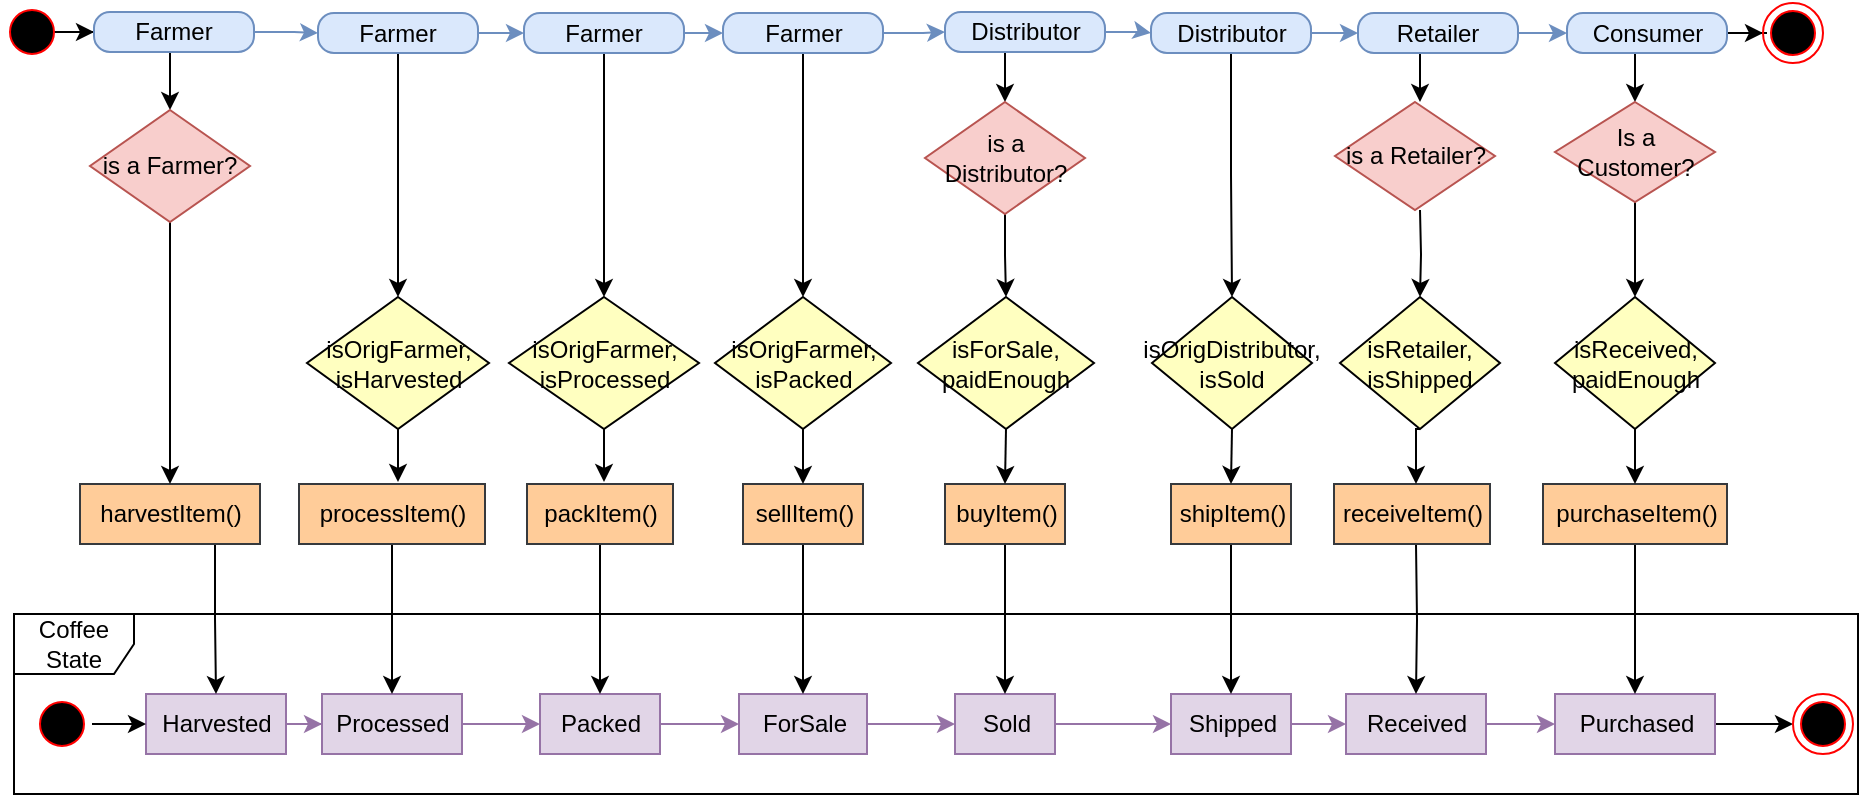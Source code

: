<mxfile version="11.0.5" type="device"><diagram id="wGgjDvkPg-ghI9X9yPXX" name="Page-1"><mxGraphModel dx="782" dy="377" grid="1" gridSize="10" guides="1" tooltips="1" connect="1" arrows="1" fold="1" page="1" pageScale="1" pageWidth="1100" pageHeight="850" math="0" shadow="0"><root><mxCell id="0"/><mxCell id="1" parent="0"/><mxCell id="OQyBeEyh00q2s43Rbxd1-46" value="Coffee State" style="shape=umlFrame;whiteSpace=wrap;html=1;fillColor=none;" parent="1" vertex="1"><mxGeometry x="8" y="336" width="922" height="90" as="geometry"/></mxCell><mxCell id="OQyBeEyh00q2s43Rbxd1-15" value="" style="edgeStyle=orthogonalEdgeStyle;rounded=0;orthogonalLoop=1;jettySize=auto;html=1;" parent="1" source="OQyBeEyh00q2s43Rbxd1-1" target="OQyBeEyh00q2s43Rbxd1-3" edge="1"><mxGeometry relative="1" as="geometry"/></mxCell><mxCell id="OQyBeEyh00q2s43Rbxd1-1" value="" style="ellipse;html=1;shape=startState;fillColor=#000000;strokeColor=#ff0000;" parent="1" vertex="1"><mxGeometry x="2" y="30" width="30" height="30" as="geometry"/></mxCell><mxCell id="OQyBeEyh00q2s43Rbxd1-60" style="edgeStyle=orthogonalEdgeStyle;rounded=0;orthogonalLoop=1;jettySize=auto;html=1;exitX=0.5;exitY=1;exitDx=0;exitDy=0;entryX=0.5;entryY=0;entryDx=0;entryDy=0;" parent="1" source="OQyBeEyh00q2s43Rbxd1-3" target="wAFepIqaKwi_Xob22atB-1" edge="1"><mxGeometry relative="1" as="geometry"/></mxCell><mxCell id="wAFepIqaKwi_Xob22atB-53" value="" style="edgeStyle=orthogonalEdgeStyle;rounded=0;orthogonalLoop=1;jettySize=auto;html=1;fillColor=#dae8fc;strokeColor=#6c8ebf;" edge="1" parent="1" source="OQyBeEyh00q2s43Rbxd1-3" target="OQyBeEyh00q2s43Rbxd1-6"><mxGeometry relative="1" as="geometry"/></mxCell><mxCell id="OQyBeEyh00q2s43Rbxd1-3" value="Farmer" style="rounded=1;whiteSpace=wrap;html=1;arcSize=40;fillColor=#dae8fc;strokeColor=#6c8ebf;" parent="1" vertex="1"><mxGeometry x="48" y="35" width="80" height="20" as="geometry"/></mxCell><mxCell id="OQyBeEyh00q2s43Rbxd1-28" value="" style="edgeStyle=orthogonalEdgeStyle;rounded=0;orthogonalLoop=1;jettySize=auto;html=1;fillColor=#e1d5e7;strokeColor=#9673a6;" parent="1" source="OQyBeEyh00q2s43Rbxd1-5" target="OQyBeEyh00q2s43Rbxd1-18" edge="1"><mxGeometry relative="1" as="geometry"/></mxCell><mxCell id="OQyBeEyh00q2s43Rbxd1-5" value="Harvested" style="html=1;fillColor=#e1d5e7;strokeColor=#9673a6;" parent="1" vertex="1"><mxGeometry x="74" y="376" width="70" height="30" as="geometry"/></mxCell><mxCell id="OQyBeEyh00q2s43Rbxd1-14" value="" style="edgeStyle=orthogonalEdgeStyle;rounded=0;orthogonalLoop=1;jettySize=auto;html=1;fillColor=#dae8fc;strokeColor=#6c8ebf;" parent="1" source="OQyBeEyh00q2s43Rbxd1-6" target="OQyBeEyh00q2s43Rbxd1-9" edge="1"><mxGeometry relative="1" as="geometry"/></mxCell><mxCell id="OQyBeEyh00q2s43Rbxd1-69" style="edgeStyle=orthogonalEdgeStyle;rounded=0;orthogonalLoop=1;jettySize=auto;html=1;exitX=0.5;exitY=1;exitDx=0;exitDy=0;entryX=0.5;entryY=0;entryDx=0;entryDy=0;" parent="1" source="OQyBeEyh00q2s43Rbxd1-6" target="OQyBeEyh00q2s43Rbxd1-66" edge="1"><mxGeometry relative="1" as="geometry"/></mxCell><mxCell id="OQyBeEyh00q2s43Rbxd1-6" value="Farmer" style="rounded=1;whiteSpace=wrap;html=1;arcSize=40;fillColor=#dae8fc;strokeColor=#6c8ebf;" parent="1" vertex="1"><mxGeometry x="160" y="35.5" width="80" height="20" as="geometry"/></mxCell><mxCell id="OQyBeEyh00q2s43Rbxd1-71" style="edgeStyle=orthogonalEdgeStyle;rounded=0;orthogonalLoop=1;jettySize=auto;html=1;exitX=0.5;exitY=1;exitDx=0;exitDy=0;entryX=0.5;entryY=0;entryDx=0;entryDy=0;" parent="1" source="OQyBeEyh00q2s43Rbxd1-9" target="OQyBeEyh00q2s43Rbxd1-70" edge="1"><mxGeometry relative="1" as="geometry"><mxPoint x="289" y="80" as="targetPoint"/></mxGeometry></mxCell><mxCell id="OQyBeEyh00q2s43Rbxd1-77" style="edgeStyle=orthogonalEdgeStyle;rounded=0;orthogonalLoop=1;jettySize=auto;html=1;exitX=1;exitY=0.5;exitDx=0;exitDy=0;entryX=0;entryY=0.5;entryDx=0;entryDy=0;fillColor=#dae8fc;strokeColor=#6c8ebf;" parent="1" source="OQyBeEyh00q2s43Rbxd1-9" target="OQyBeEyh00q2s43Rbxd1-76" edge="1"><mxGeometry relative="1" as="geometry"/></mxCell><mxCell id="OQyBeEyh00q2s43Rbxd1-9" value="Farmer" style="rounded=1;whiteSpace=wrap;html=1;arcSize=40;fillColor=#dae8fc;strokeColor=#6c8ebf;" parent="1" vertex="1"><mxGeometry x="263" y="35.5" width="80" height="20" as="geometry"/></mxCell><mxCell id="OQyBeEyh00q2s43Rbxd1-40" style="edgeStyle=orthogonalEdgeStyle;rounded=0;orthogonalLoop=1;jettySize=auto;html=1;exitX=1;exitY=0.5;exitDx=0;exitDy=0;entryX=0;entryY=0.5;entryDx=0;entryDy=0;" parent="1" source="OQyBeEyh00q2s43Rbxd1-16" target="OQyBeEyh00q2s43Rbxd1-5" edge="1"><mxGeometry relative="1" as="geometry"/></mxCell><mxCell id="OQyBeEyh00q2s43Rbxd1-16" value="" style="ellipse;html=1;shape=startState;fillColor=#000000;strokeColor=#ff0000;" parent="1" vertex="1"><mxGeometry x="17" y="376" width="30" height="30" as="geometry"/></mxCell><mxCell id="OQyBeEyh00q2s43Rbxd1-29" value="" style="edgeStyle=orthogonalEdgeStyle;rounded=0;orthogonalLoop=1;jettySize=auto;html=1;fillColor=#e1d5e7;strokeColor=#9673a6;" parent="1" source="OQyBeEyh00q2s43Rbxd1-18" target="OQyBeEyh00q2s43Rbxd1-21" edge="1"><mxGeometry relative="1" as="geometry"/></mxCell><mxCell id="OQyBeEyh00q2s43Rbxd1-18" value="Processed" style="html=1;fillColor=#e1d5e7;strokeColor=#9673a6;" parent="1" vertex="1"><mxGeometry x="162" y="376" width="70" height="30" as="geometry"/></mxCell><mxCell id="OQyBeEyh00q2s43Rbxd1-32" style="edgeStyle=orthogonalEdgeStyle;rounded=0;orthogonalLoop=1;jettySize=auto;html=1;exitX=1;exitY=0.5;exitDx=0;exitDy=0;entryX=0;entryY=0.5;entryDx=0;entryDy=0;fillColor=#e1d5e7;strokeColor=#9673a6;" parent="1" source="OQyBeEyh00q2s43Rbxd1-19" target="OQyBeEyh00q2s43Rbxd1-22" edge="1"><mxGeometry relative="1" as="geometry"/></mxCell><mxCell id="OQyBeEyh00q2s43Rbxd1-19" value="ForSale" style="html=1;fillColor=#e1d5e7;strokeColor=#9673a6;" parent="1" vertex="1"><mxGeometry x="370.5" y="376" width="64" height="30" as="geometry"/></mxCell><mxCell id="OQyBeEyh00q2s43Rbxd1-31" style="edgeStyle=orthogonalEdgeStyle;rounded=0;orthogonalLoop=1;jettySize=auto;html=1;exitX=1;exitY=0.5;exitDx=0;exitDy=0;entryX=0;entryY=0.5;entryDx=0;entryDy=0;fillColor=#e1d5e7;strokeColor=#9673a6;" parent="1" source="OQyBeEyh00q2s43Rbxd1-21" target="OQyBeEyh00q2s43Rbxd1-19" edge="1"><mxGeometry relative="1" as="geometry"/></mxCell><mxCell id="OQyBeEyh00q2s43Rbxd1-21" value="&lt;div&gt;Packed&lt;/div&gt;" style="html=1;fillColor=#e1d5e7;strokeColor=#9673a6;" parent="1" vertex="1"><mxGeometry x="271" y="376" width="60" height="30" as="geometry"/></mxCell><mxCell id="OQyBeEyh00q2s43Rbxd1-33" style="edgeStyle=orthogonalEdgeStyle;rounded=0;orthogonalLoop=1;jettySize=auto;html=1;exitX=1;exitY=0.5;exitDx=0;exitDy=0;entryX=0;entryY=0.5;entryDx=0;entryDy=0;fillColor=#e1d5e7;strokeColor=#9673a6;" parent="1" source="OQyBeEyh00q2s43Rbxd1-22" target="OQyBeEyh00q2s43Rbxd1-25" edge="1"><mxGeometry relative="1" as="geometry"/></mxCell><mxCell id="OQyBeEyh00q2s43Rbxd1-22" value="Sold" style="html=1;fillColor=#e1d5e7;strokeColor=#9673a6;" parent="1" vertex="1"><mxGeometry x="478.5" y="376" width="50" height="30" as="geometry"/></mxCell><mxCell id="OQyBeEyh00q2s43Rbxd1-36" style="edgeStyle=orthogonalEdgeStyle;rounded=0;orthogonalLoop=1;jettySize=auto;html=1;exitX=1;exitY=0.5;exitDx=0;exitDy=0;entryX=0;entryY=0.5;entryDx=0;entryDy=0;fillColor=#e1d5e7;strokeColor=#9673a6;" parent="1" source="OQyBeEyh00q2s43Rbxd1-23" target="OQyBeEyh00q2s43Rbxd1-26" edge="1"><mxGeometry relative="1" as="geometry"/></mxCell><mxCell id="OQyBeEyh00q2s43Rbxd1-23" value="Received" style="html=1;fillColor=#e1d5e7;strokeColor=#9673a6;" parent="1" vertex="1"><mxGeometry x="674" y="376" width="70" height="30" as="geometry"/></mxCell><mxCell id="OQyBeEyh00q2s43Rbxd1-35" style="edgeStyle=orthogonalEdgeStyle;rounded=0;orthogonalLoop=1;jettySize=auto;html=1;exitX=1;exitY=0.5;exitDx=0;exitDy=0;entryX=0;entryY=0.5;entryDx=0;entryDy=0;fillColor=#e1d5e7;strokeColor=#9673a6;" parent="1" source="OQyBeEyh00q2s43Rbxd1-25" target="OQyBeEyh00q2s43Rbxd1-23" edge="1"><mxGeometry relative="1" as="geometry"/></mxCell><mxCell id="OQyBeEyh00q2s43Rbxd1-25" value="Shipped" style="html=1;fillColor=#e1d5e7;strokeColor=#9673a6;" parent="1" vertex="1"><mxGeometry x="586.5" y="376" width="60" height="30" as="geometry"/></mxCell><mxCell id="OQyBeEyh00q2s43Rbxd1-50" style="edgeStyle=orthogonalEdgeStyle;rounded=0;orthogonalLoop=1;jettySize=auto;html=1;exitX=1;exitY=0.5;exitDx=0;exitDy=0;entryX=0;entryY=0.5;entryDx=0;entryDy=0;" parent="1" source="OQyBeEyh00q2s43Rbxd1-26" target="OQyBeEyh00q2s43Rbxd1-47" edge="1"><mxGeometry relative="1" as="geometry"/></mxCell><mxCell id="OQyBeEyh00q2s43Rbxd1-26" value="Purchased" style="html=1;fillColor=#e1d5e7;strokeColor=#9673a6;" parent="1" vertex="1"><mxGeometry x="778.5" y="376" width="80" height="30" as="geometry"/></mxCell><mxCell id="OQyBeEyh00q2s43Rbxd1-47" value="" style="ellipse;html=1;shape=endState;fillColor=#000000;strokeColor=#ff0000;" parent="1" vertex="1"><mxGeometry x="897.5" y="376" width="30" height="30" as="geometry"/></mxCell><mxCell id="wAFepIqaKwi_Xob22atB-41" style="edgeStyle=orthogonalEdgeStyle;rounded=0;orthogonalLoop=1;jettySize=auto;html=1;exitX=0.75;exitY=1;exitDx=0;exitDy=0;" edge="1" parent="1" source="OQyBeEyh00q2s43Rbxd1-51" target="OQyBeEyh00q2s43Rbxd1-5"><mxGeometry relative="1" as="geometry"/></mxCell><mxCell id="OQyBeEyh00q2s43Rbxd1-51" value="harvestItem()" style="html=1;fillColor=#ffcc99;strokeColor=#36393d;" parent="1" vertex="1"><mxGeometry x="41" y="271" width="90" height="30" as="geometry"/></mxCell><mxCell id="OQyBeEyh00q2s43Rbxd1-64" style="edgeStyle=orthogonalEdgeStyle;rounded=0;orthogonalLoop=1;jettySize=auto;html=1;exitX=0.5;exitY=1;exitDx=0;exitDy=0;entryX=0.5;entryY=0;entryDx=0;entryDy=0;" parent="1" source="OQyBeEyh00q2s43Rbxd1-52" target="OQyBeEyh00q2s43Rbxd1-18" edge="1"><mxGeometry relative="1" as="geometry"/></mxCell><mxCell id="OQyBeEyh00q2s43Rbxd1-52" value="processItem()" style="html=1;fillColor=#ffcc99;strokeColor=#36393d;" parent="1" vertex="1"><mxGeometry x="150.5" y="271" width="93" height="30" as="geometry"/></mxCell><mxCell id="wAFepIqaKwi_Xob22atB-22" style="edgeStyle=orthogonalEdgeStyle;rounded=0;orthogonalLoop=1;jettySize=auto;html=1;exitX=0.5;exitY=1;exitDx=0;exitDy=0;entryX=0.5;entryY=0;entryDx=0;entryDy=0;" edge="1" parent="1" source="OQyBeEyh00q2s43Rbxd1-54" target="OQyBeEyh00q2s43Rbxd1-21"><mxGeometry relative="1" as="geometry"/></mxCell><mxCell id="OQyBeEyh00q2s43Rbxd1-54" value="packItem()" style="html=1;fillColor=#ffcc99;strokeColor=#36393d;" parent="1" vertex="1"><mxGeometry x="264.5" y="271" width="73" height="30" as="geometry"/></mxCell><mxCell id="wAFepIqaKwi_Xob22atB-42" style="edgeStyle=orthogonalEdgeStyle;rounded=0;orthogonalLoop=1;jettySize=auto;html=1;exitX=0.5;exitY=1;exitDx=0;exitDy=0;entryX=0.5;entryY=0;entryDx=0;entryDy=0;" edge="1" parent="1" source="OQyBeEyh00q2s43Rbxd1-55" target="OQyBeEyh00q2s43Rbxd1-22"><mxGeometry relative="1" as="geometry"/></mxCell><mxCell id="OQyBeEyh00q2s43Rbxd1-55" value="buyItem()" style="html=1;fillColor=#ffcc99;strokeColor=#36393d;" parent="1" vertex="1"><mxGeometry x="473.5" y="271" width="60" height="30" as="geometry"/></mxCell><mxCell id="wAFepIqaKwi_Xob22atB-44" style="edgeStyle=orthogonalEdgeStyle;rounded=0;orthogonalLoop=1;jettySize=auto;html=1;exitX=0.5;exitY=1;exitDx=0;exitDy=0;entryX=0.5;entryY=0;entryDx=0;entryDy=0;" edge="1" parent="1" source="OQyBeEyh00q2s43Rbxd1-56" target="OQyBeEyh00q2s43Rbxd1-19"><mxGeometry relative="1" as="geometry"/></mxCell><mxCell id="OQyBeEyh00q2s43Rbxd1-56" value="sellItem()" style="html=1;fillColor=#ffcc99;strokeColor=#36393d;" parent="1" vertex="1"><mxGeometry x="372.5" y="271" width="60" height="30" as="geometry"/></mxCell><mxCell id="wAFepIqaKwi_Xob22atB-38" style="edgeStyle=orthogonalEdgeStyle;rounded=0;orthogonalLoop=1;jettySize=auto;html=1;exitX=0.5;exitY=1;exitDx=0;exitDy=0;entryX=0.5;entryY=0;entryDx=0;entryDy=0;" edge="1" parent="1" source="OQyBeEyh00q2s43Rbxd1-57" target="OQyBeEyh00q2s43Rbxd1-25"><mxGeometry relative="1" as="geometry"/></mxCell><mxCell id="OQyBeEyh00q2s43Rbxd1-57" value="shipItem()" style="html=1;fillColor=#ffcc99;strokeColor=#36393d;" parent="1" vertex="1"><mxGeometry x="586.5" y="271" width="60" height="30" as="geometry"/></mxCell><mxCell id="wAFepIqaKwi_Xob22atB-39" style="edgeStyle=orthogonalEdgeStyle;rounded=0;orthogonalLoop=1;jettySize=auto;html=1;exitX=0.5;exitY=1;exitDx=0;exitDy=0;entryX=0.5;entryY=0;entryDx=0;entryDy=0;" edge="1" parent="1" target="OQyBeEyh00q2s43Rbxd1-23"><mxGeometry relative="1" as="geometry"><mxPoint x="709" y="301" as="sourcePoint"/></mxGeometry></mxCell><mxCell id="OQyBeEyh00q2s43Rbxd1-58" value="receiveItem()" style="html=1;fillColor=#ffcc99;strokeColor=#36393d;" parent="1" vertex="1"><mxGeometry x="668" y="271" width="78" height="30" as="geometry"/></mxCell><mxCell id="wAFepIqaKwi_Xob22atB-43" style="edgeStyle=orthogonalEdgeStyle;rounded=0;orthogonalLoop=1;jettySize=auto;html=1;exitX=0.5;exitY=1;exitDx=0;exitDy=0;entryX=0.5;entryY=0;entryDx=0;entryDy=0;" edge="1" parent="1" source="OQyBeEyh00q2s43Rbxd1-59" target="OQyBeEyh00q2s43Rbxd1-26"><mxGeometry relative="1" as="geometry"/></mxCell><mxCell id="OQyBeEyh00q2s43Rbxd1-59" value="purchaseItem()" style="html=1;fillColor=#ffcc99;strokeColor=#36393d;" parent="1" vertex="1"><mxGeometry x="772.5" y="271" width="92" height="30" as="geometry"/></mxCell><mxCell id="wAFepIqaKwi_Xob22atB-15" style="edgeStyle=orthogonalEdgeStyle;rounded=0;orthogonalLoop=1;jettySize=auto;html=1;exitX=0.5;exitY=1;exitDx=0;exitDy=0;" edge="1" parent="1" source="OQyBeEyh00q2s43Rbxd1-66"><mxGeometry relative="1" as="geometry"><mxPoint x="200" y="270" as="targetPoint"/></mxGeometry></mxCell><mxCell id="OQyBeEyh00q2s43Rbxd1-66" value="&lt;div&gt;isOrigFarmer,&lt;/div&gt;&lt;div&gt;isHarvested&lt;/div&gt;" style="rhombus;whiteSpace=wrap;html=1;fillColor=#ffffc0;strokeColor=#000000;" parent="1" vertex="1"><mxGeometry x="154.5" y="177.5" width="91" height="66" as="geometry"/></mxCell><mxCell id="wAFepIqaKwi_Xob22atB-16" style="edgeStyle=orthogonalEdgeStyle;rounded=0;orthogonalLoop=1;jettySize=auto;html=1;exitX=0.5;exitY=1;exitDx=0;exitDy=0;" edge="1" parent="1" source="OQyBeEyh00q2s43Rbxd1-70"><mxGeometry relative="1" as="geometry"><mxPoint x="303" y="270" as="targetPoint"/></mxGeometry></mxCell><mxCell id="OQyBeEyh00q2s43Rbxd1-70" value="&lt;div&gt;isOrigFarmer,&lt;/div&gt;&lt;div&gt;isProcessed&lt;br&gt;&lt;/div&gt;" style="rhombus;whiteSpace=wrap;html=1;fillColor=#ffffc0;strokeColor=#000000;" parent="1" vertex="1"><mxGeometry x="255.5" y="177.5" width="95" height="66" as="geometry"/></mxCell><mxCell id="OQyBeEyh00q2s43Rbxd1-80" style="edgeStyle=orthogonalEdgeStyle;rounded=0;orthogonalLoop=1;jettySize=auto;html=1;exitX=0.5;exitY=1;exitDx=0;exitDy=0;entryX=0.5;entryY=0;entryDx=0;entryDy=0;" parent="1" source="OQyBeEyh00q2s43Rbxd1-76" target="OQyBeEyh00q2s43Rbxd1-78" edge="1"><mxGeometry relative="1" as="geometry"><mxPoint x="377" y="80" as="targetPoint"/></mxGeometry></mxCell><mxCell id="wAFepIqaKwi_Xob22atB-55" value="" style="edgeStyle=orthogonalEdgeStyle;rounded=0;orthogonalLoop=1;jettySize=auto;html=1;fillColor=#dae8fc;strokeColor=#6c8ebf;" edge="1" parent="1" source="OQyBeEyh00q2s43Rbxd1-76" target="OQyBeEyh00q2s43Rbxd1-81"><mxGeometry relative="1" as="geometry"/></mxCell><mxCell id="OQyBeEyh00q2s43Rbxd1-76" value="Farmer" style="rounded=1;whiteSpace=wrap;html=1;arcSize=40;fillColor=#dae8fc;strokeColor=#6c8ebf;" parent="1" vertex="1"><mxGeometry x="362.5" y="35.5" width="80" height="20" as="geometry"/></mxCell><mxCell id="OQyBeEyh00q2s43Rbxd1-79" style="edgeStyle=orthogonalEdgeStyle;rounded=0;orthogonalLoop=1;jettySize=auto;html=1;exitX=0.5;exitY=1;exitDx=0;exitDy=0;entryX=0.5;entryY=0;entryDx=0;entryDy=0;" parent="1" source="OQyBeEyh00q2s43Rbxd1-78" target="OQyBeEyh00q2s43Rbxd1-56" edge="1"><mxGeometry relative="1" as="geometry"/></mxCell><mxCell id="OQyBeEyh00q2s43Rbxd1-78" value="&lt;div&gt;isOrigFarmer,&lt;/div&gt;&lt;div&gt;isPacked&lt;br&gt;&lt;/div&gt;" style="rhombus;whiteSpace=wrap;html=1;fillColor=#ffffc0;strokeColor=#000000;" parent="1" vertex="1"><mxGeometry x="358.5" y="177.5" width="88" height="66" as="geometry"/></mxCell><mxCell id="wAFepIqaKwi_Xob22atB-24" style="edgeStyle=orthogonalEdgeStyle;rounded=0;orthogonalLoop=1;jettySize=auto;html=1;exitX=0.5;exitY=1;exitDx=0;exitDy=0;entryX=0.5;entryY=0;entryDx=0;entryDy=0;" edge="1" parent="1" source="OQyBeEyh00q2s43Rbxd1-81" target="wAFepIqaKwi_Xob22atB-7"><mxGeometry relative="1" as="geometry"/></mxCell><mxCell id="wAFepIqaKwi_Xob22atB-56" value="" style="edgeStyle=orthogonalEdgeStyle;rounded=0;orthogonalLoop=1;jettySize=auto;html=1;fillColor=#dae8fc;strokeColor=#6c8ebf;" edge="1" parent="1" source="OQyBeEyh00q2s43Rbxd1-81" target="OQyBeEyh00q2s43Rbxd1-82"><mxGeometry relative="1" as="geometry"/></mxCell><mxCell id="OQyBeEyh00q2s43Rbxd1-81" value="Distributor" style="rounded=1;whiteSpace=wrap;html=1;arcSize=40;fillColor=#dae8fc;strokeColor=#6c8ebf;" parent="1" vertex="1"><mxGeometry x="473.5" y="35" width="80" height="20" as="geometry"/></mxCell><mxCell id="wAFepIqaKwi_Xob22atB-28" style="edgeStyle=orthogonalEdgeStyle;rounded=0;orthogonalLoop=1;jettySize=auto;html=1;exitX=0.5;exitY=1;exitDx=0;exitDy=0;" edge="1" parent="1" source="OQyBeEyh00q2s43Rbxd1-82" target="OQyBeEyh00q2s43Rbxd1-86"><mxGeometry relative="1" as="geometry"/></mxCell><mxCell id="wAFepIqaKwi_Xob22atB-58" value="" style="edgeStyle=orthogonalEdgeStyle;rounded=0;orthogonalLoop=1;jettySize=auto;html=1;fillColor=#dae8fc;strokeColor=#6c8ebf;" edge="1" parent="1" source="OQyBeEyh00q2s43Rbxd1-82" target="OQyBeEyh00q2s43Rbxd1-89"><mxGeometry relative="1" as="geometry"/></mxCell><mxCell id="OQyBeEyh00q2s43Rbxd1-82" value="Distributor" style="rounded=1;whiteSpace=wrap;html=1;arcSize=40;fillColor=#dae8fc;strokeColor=#6c8ebf;" parent="1" vertex="1"><mxGeometry x="576.5" y="35.5" width="80" height="20" as="geometry"/></mxCell><mxCell id="wAFepIqaKwi_Xob22atB-36" style="edgeStyle=orthogonalEdgeStyle;rounded=0;orthogonalLoop=1;jettySize=auto;html=1;exitX=0.5;exitY=1;exitDx=0;exitDy=0;entryX=0.5;entryY=0;entryDx=0;entryDy=0;" edge="1" parent="1" source="OQyBeEyh00q2s43Rbxd1-83" target="OQyBeEyh00q2s43Rbxd1-55"><mxGeometry relative="1" as="geometry"/></mxCell><mxCell id="OQyBeEyh00q2s43Rbxd1-83" value="&lt;div&gt;isForSale,&lt;/div&gt;&lt;div&gt;paidEnough&lt;br&gt;&lt;/div&gt;" style="rhombus;whiteSpace=wrap;html=1;fillColor=#ffffc0;strokeColor=#000000;" parent="1" vertex="1"><mxGeometry x="460" y="177.5" width="88" height="66" as="geometry"/></mxCell><mxCell id="wAFepIqaKwi_Xob22atB-35" style="edgeStyle=orthogonalEdgeStyle;rounded=0;orthogonalLoop=1;jettySize=auto;html=1;exitX=0.5;exitY=1;exitDx=0;exitDy=0;entryX=0.5;entryY=0;entryDx=0;entryDy=0;" edge="1" parent="1" source="OQyBeEyh00q2s43Rbxd1-86" target="OQyBeEyh00q2s43Rbxd1-57"><mxGeometry relative="1" as="geometry"/></mxCell><mxCell id="OQyBeEyh00q2s43Rbxd1-86" value="&lt;div&gt;isOrigDistributor,&lt;/div&gt;&lt;div&gt;isSold&lt;br&gt;&lt;/div&gt;" style="rhombus;whiteSpace=wrap;html=1;fillColor=#ffffc0;strokeColor=#000000;" parent="1" vertex="1"><mxGeometry x="577" y="177.5" width="80" height="66" as="geometry"/></mxCell><mxCell id="wAFepIqaKwi_Xob22atB-29" style="edgeStyle=orthogonalEdgeStyle;rounded=0;orthogonalLoop=1;jettySize=auto;html=1;exitX=0.5;exitY=1;exitDx=0;exitDy=0;entryX=0.5;entryY=0;entryDx=0;entryDy=0;" edge="1" parent="1" source="OQyBeEyh00q2s43Rbxd1-89"><mxGeometry relative="1" as="geometry"><mxPoint x="711" y="80" as="targetPoint"/></mxGeometry></mxCell><mxCell id="wAFepIqaKwi_Xob22atB-54" value="" style="edgeStyle=orthogonalEdgeStyle;rounded=0;orthogonalLoop=1;jettySize=auto;html=1;fillColor=#dae8fc;strokeColor=#6c8ebf;" edge="1" parent="1" source="OQyBeEyh00q2s43Rbxd1-89" target="OQyBeEyh00q2s43Rbxd1-93"><mxGeometry relative="1" as="geometry"/></mxCell><mxCell id="OQyBeEyh00q2s43Rbxd1-89" value="Retailer" style="rounded=1;whiteSpace=wrap;html=1;arcSize=40;fillColor=#dae8fc;strokeColor=#6c8ebf;" parent="1" vertex="1"><mxGeometry x="680" y="35.5" width="80" height="20" as="geometry"/></mxCell><mxCell id="wAFepIqaKwi_Xob22atB-34" style="edgeStyle=orthogonalEdgeStyle;rounded=0;orthogonalLoop=1;jettySize=auto;html=1;exitX=0.5;exitY=1;exitDx=0;exitDy=0;entryX=0.5;entryY=0;entryDx=0;entryDy=0;" edge="1" parent="1" source="OQyBeEyh00q2s43Rbxd1-90"><mxGeometry relative="1" as="geometry"><mxPoint x="709" y="271" as="targetPoint"/></mxGeometry></mxCell><mxCell id="OQyBeEyh00q2s43Rbxd1-90" value="&lt;div&gt;isRetailer,&lt;/div&gt;&lt;div&gt;isShipped&lt;br&gt;&lt;/div&gt;" style="rhombus;whiteSpace=wrap;html=1;fillColor=#ffffc0;strokeColor=#000000;" parent="1" vertex="1"><mxGeometry x="671" y="177.5" width="80" height="66" as="geometry"/></mxCell><mxCell id="wAFepIqaKwi_Xob22atB-21" style="edgeStyle=orthogonalEdgeStyle;rounded=0;orthogonalLoop=1;jettySize=auto;html=1;exitX=1;exitY=0.5;exitDx=0;exitDy=0;" edge="1" parent="1" source="OQyBeEyh00q2s43Rbxd1-93" target="OQyBeEyh00q2s43Rbxd1-111"><mxGeometry relative="1" as="geometry"/></mxCell><mxCell id="wAFepIqaKwi_Xob22atB-31" style="edgeStyle=orthogonalEdgeStyle;rounded=0;orthogonalLoop=1;jettySize=auto;html=1;exitX=0.5;exitY=1;exitDx=0;exitDy=0;entryX=0.5;entryY=0;entryDx=0;entryDy=0;" edge="1" parent="1" source="OQyBeEyh00q2s43Rbxd1-93" target="wAFepIqaKwi_Xob22atB-9"><mxGeometry relative="1" as="geometry"/></mxCell><mxCell id="OQyBeEyh00q2s43Rbxd1-93" value="Consumer" style="rounded=1;whiteSpace=wrap;html=1;arcSize=40;fillColor=#dae8fc;strokeColor=#6c8ebf;" parent="1" vertex="1"><mxGeometry x="784.5" y="35.5" width="80" height="20" as="geometry"/></mxCell><mxCell id="wAFepIqaKwi_Xob22atB-33" style="edgeStyle=orthogonalEdgeStyle;rounded=0;orthogonalLoop=1;jettySize=auto;html=1;exitX=0.5;exitY=1;exitDx=0;exitDy=0;entryX=0.5;entryY=0;entryDx=0;entryDy=0;" edge="1" parent="1" source="OQyBeEyh00q2s43Rbxd1-94" target="OQyBeEyh00q2s43Rbxd1-59"><mxGeometry relative="1" as="geometry"/></mxCell><mxCell id="OQyBeEyh00q2s43Rbxd1-94" value="&lt;div&gt;isReceived,&lt;/div&gt;&lt;div&gt;paidEnough&lt;br&gt;&lt;/div&gt;" style="rhombus;whiteSpace=wrap;html=1;fillColor=#ffffc0;strokeColor=#000000;" parent="1" vertex="1"><mxGeometry x="778.5" y="177.5" width="80" height="66" as="geometry"/></mxCell><mxCell id="OQyBeEyh00q2s43Rbxd1-111" value="" style="ellipse;html=1;shape=endState;fillColor=#000000;strokeColor=#ff0000;" parent="1" vertex="1"><mxGeometry x="882.5" y="30.5" width="30" height="30" as="geometry"/></mxCell><mxCell id="wAFepIqaKwi_Xob22atB-12" style="edgeStyle=orthogonalEdgeStyle;rounded=0;orthogonalLoop=1;jettySize=auto;html=1;exitX=0.5;exitY=1;exitDx=0;exitDy=0;entryX=0.5;entryY=0;entryDx=0;entryDy=0;" edge="1" parent="1" source="wAFepIqaKwi_Xob22atB-1" target="OQyBeEyh00q2s43Rbxd1-51"><mxGeometry relative="1" as="geometry"/></mxCell><mxCell id="wAFepIqaKwi_Xob22atB-1" value="is a Farmer?" style="rhombus;whiteSpace=wrap;html=1;fillColor=#f8cecc;strokeColor=#b85450;" vertex="1" parent="1"><mxGeometry x="46" y="84" width="80" height="56" as="geometry"/></mxCell><mxCell id="wAFepIqaKwi_Xob22atB-25" style="edgeStyle=orthogonalEdgeStyle;rounded=0;orthogonalLoop=1;jettySize=auto;html=1;exitX=0.5;exitY=1;exitDx=0;exitDy=0;entryX=0.5;entryY=0;entryDx=0;entryDy=0;" edge="1" parent="1" source="wAFepIqaKwi_Xob22atB-7" target="OQyBeEyh00q2s43Rbxd1-83"><mxGeometry relative="1" as="geometry"/></mxCell><mxCell id="wAFepIqaKwi_Xob22atB-7" value="is a Distributor?" style="rhombus;whiteSpace=wrap;html=1;fillColor=#f8cecc;strokeColor=#b85450;" vertex="1" parent="1"><mxGeometry x="463.5" y="80" width="80" height="56" as="geometry"/></mxCell><mxCell id="wAFepIqaKwi_Xob22atB-30" style="edgeStyle=orthogonalEdgeStyle;rounded=0;orthogonalLoop=1;jettySize=auto;html=1;exitX=0.5;exitY=1;exitDx=0;exitDy=0;entryX=0.5;entryY=0;entryDx=0;entryDy=0;" edge="1" parent="1" target="OQyBeEyh00q2s43Rbxd1-90"><mxGeometry relative="1" as="geometry"><mxPoint x="711" y="134" as="sourcePoint"/></mxGeometry></mxCell><mxCell id="wAFepIqaKwi_Xob22atB-8" value="is a Retailer?" style="rhombus;whiteSpace=wrap;html=1;fillColor=#f8cecc;strokeColor=#b85450;" vertex="1" parent="1"><mxGeometry x="668.5" y="80" width="80" height="54" as="geometry"/></mxCell><mxCell id="wAFepIqaKwi_Xob22atB-32" style="edgeStyle=orthogonalEdgeStyle;rounded=0;orthogonalLoop=1;jettySize=auto;html=1;exitX=0.5;exitY=1;exitDx=0;exitDy=0;entryX=0.5;entryY=0;entryDx=0;entryDy=0;" edge="1" parent="1" source="wAFepIqaKwi_Xob22atB-9" target="OQyBeEyh00q2s43Rbxd1-94"><mxGeometry relative="1" as="geometry"/></mxCell><mxCell id="wAFepIqaKwi_Xob22atB-9" value="Is a Customer?" style="rhombus;whiteSpace=wrap;html=1;fillColor=#f8cecc;strokeColor=#b85450;" vertex="1" parent="1"><mxGeometry x="778.5" y="80" width="80" height="50" as="geometry"/></mxCell></root></mxGraphModel></diagram></mxfile>